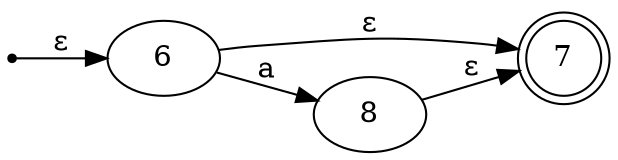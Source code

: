 digraph NFA {
  rankdir=LR;
  size="8,5";

  start [shape=point];
  7 [shape=doublecircle];
  start -> 6 [ label = "ε" ];
  6 -> 7 [ label = "ε" ];
  6 -> 8 [ label = "a" ];
  8 -> 7 [ label = "ε" ];
}